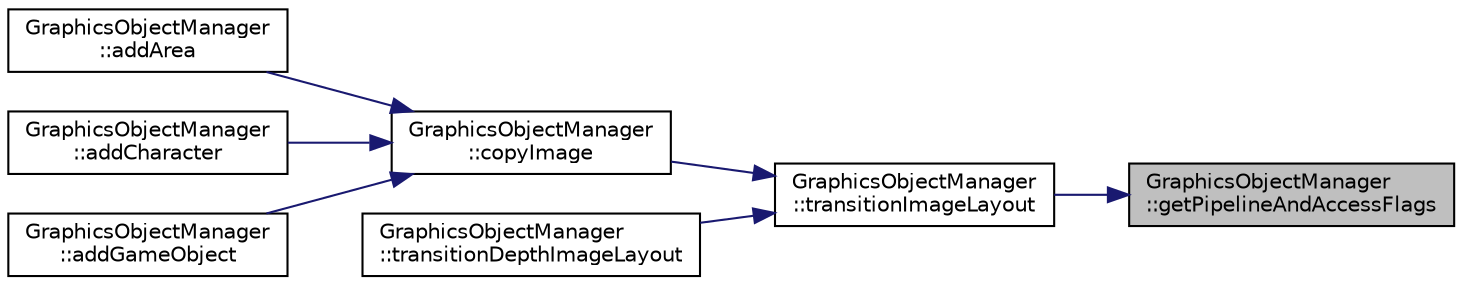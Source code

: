 digraph "GraphicsObjectManager::getPipelineAndAccessFlags"
{
 // LATEX_PDF_SIZE
  edge [fontname="Helvetica",fontsize="10",labelfontname="Helvetica",labelfontsize="10"];
  node [fontname="Helvetica",fontsize="10",shape=record];
  rankdir="RL";
  Node1 [label="GraphicsObjectManager\l::getPipelineAndAccessFlags",height=0.2,width=0.4,color="black", fillcolor="grey75", style="filled", fontcolor="black",tooltip="Fills access masks and pipeline stages when given source and destination layouts for an image."];
  Node1 -> Node2 [dir="back",color="midnightblue",fontsize="10",style="solid",fontname="Helvetica"];
  Node2 [label="GraphicsObjectManager\l::transitionImageLayout",height=0.2,width=0.4,color="black", fillcolor="white", style="filled",URL="$classGraphicsObjectManager.html#ae498965da68ae9ead548d9c32aab4368",tooltip="Records image layout transition barrier to the given command buffer."];
  Node2 -> Node3 [dir="back",color="midnightblue",fontsize="10",style="solid",fontname="Helvetica"];
  Node3 [label="GraphicsObjectManager\l::copyImage",height=0.2,width=0.4,color="black", fillcolor="white", style="filled",URL="$classGraphicsObjectManager.html#a9d3d8755593f5f4cd26ba45c689e31ee",tooltip="Copies the given data to the given image."];
  Node3 -> Node4 [dir="back",color="midnightblue",fontsize="10",style="solid",fontname="Helvetica"];
  Node4 [label="GraphicsObjectManager\l::addArea",height=0.2,width=0.4,color="black", fillcolor="white", style="filled",URL="$classGraphicsObjectManager.html#a210353a39eb66174b93611070a440fdf",tooltip="Adds an area object to the buffer manager."];
  Node3 -> Node5 [dir="back",color="midnightblue",fontsize="10",style="solid",fontname="Helvetica"];
  Node5 [label="GraphicsObjectManager\l::addCharacter",height=0.2,width=0.4,color="black", fillcolor="white", style="filled",URL="$classGraphicsObjectManager.html#adb250c237a565acb49d401ddb811e6d0",tooltip="Adds a character to the buffer manager with the given parameters."];
  Node3 -> Node6 [dir="back",color="midnightblue",fontsize="10",style="solid",fontname="Helvetica"];
  Node6 [label="GraphicsObjectManager\l::addGameObject",height=0.2,width=0.4,color="black", fillcolor="white", style="filled",URL="$classGraphicsObjectManager.html#acf41fa0d8bada4f83df3ab554c4d8183",tooltip="Adds a game object to the buffer manager."];
  Node2 -> Node7 [dir="back",color="midnightblue",fontsize="10",style="solid",fontname="Helvetica"];
  Node7 [label="GraphicsObjectManager\l::transitionDepthImageLayout",height=0.2,width=0.4,color="black", fillcolor="white", style="filled",URL="$classGraphicsObjectManager.html#a9b1f91690fd93e7d7d34d4a6ec8585a7",tooltip="Transitions the given image to the given layout using graphics queue."];
}
